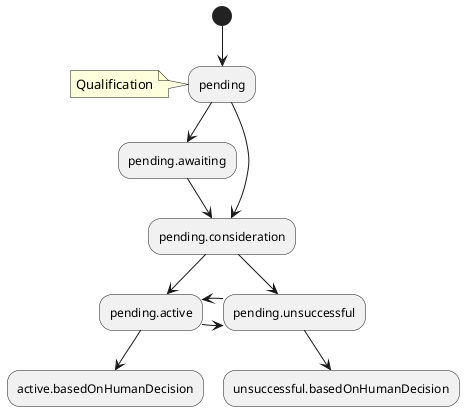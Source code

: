 @startuml
(*) -->  pending
note left
Qualification
end note
pending -->pending.awaiting
pending --> pending.consideration

pending.awaiting --> pending.consideration
pending.consideration --> pending.unsuccessful
pending.unsuccessful -->unsuccessful.basedOnHumanDecision
pending.consideration --> pending.active
pending.active --> active.basedOnHumanDecision
pending.active ->pending.unsuccessful
pending.unsuccessful ->pending.active
@enduml

